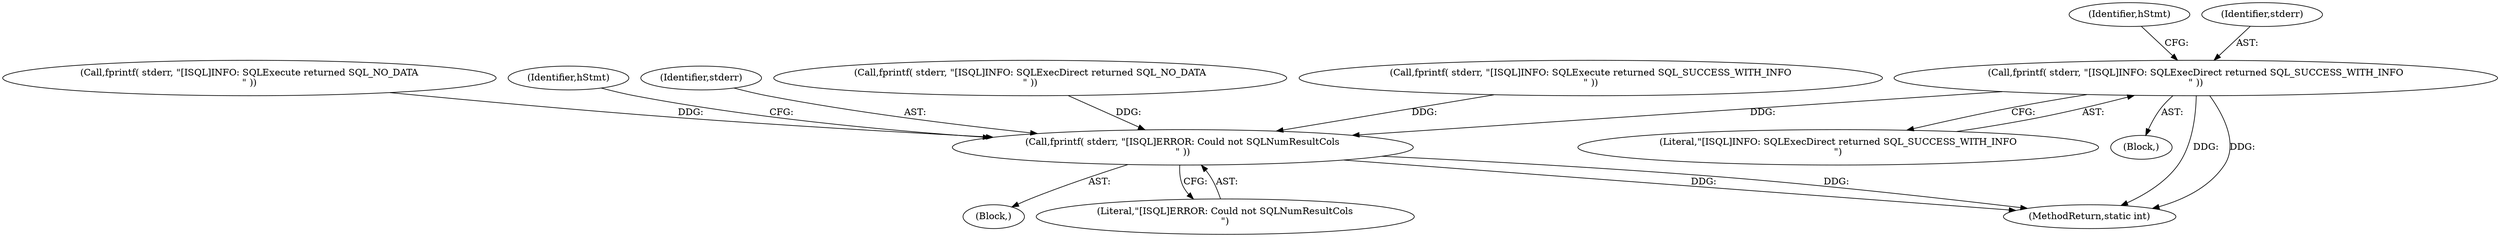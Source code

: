 digraph "0_unixODBC_45ef78e037f578b15fc58938a3a3251655e71d6f#diff-d52750c7ba4e594410438569d8e2963aL24_1@API" {
"1000178" [label="(Call,fprintf( stderr, \"[ISQL]INFO: SQLExecDirect returned SQL_SUCCESS_WITH_INFO\n\" ))"];
"1000290" [label="(Call,fprintf( stderr, \"[ISQL]ERROR: Could not SQLNumResultCols\n\" ))"];
"1000236" [label="(Call,fprintf( stderr, \"[ISQL]INFO: SQLExecute returned SQL_NO_DATA\n\" ))"];
"1000180" [label="(Literal,\"[ISQL]INFO: SQLExecDirect returned SQL_SUCCESS_WITH_INFO\n\")"];
"1000171" [label="(Block,)"];
"1000294" [label="(Identifier,hStmt)"];
"1000279" [label="(Identifier,hStmt)"];
"1000283" [label="(Block,)"];
"1000292" [label="(Literal,\"[ISQL]ERROR: Could not SQLNumResultCols\n\")"];
"1000361" [label="(MethodReturn,static int)"];
"1000178" [label="(Call,fprintf( stderr, \"[ISQL]INFO: SQLExecDirect returned SQL_SUCCESS_WITH_INFO\n\" ))"];
"1000291" [label="(Identifier,stderr)"];
"1000179" [label="(Identifier,stderr)"];
"1000163" [label="(Call,fprintf( stderr, \"[ISQL]INFO: SQLExecDirect returned SQL_NO_DATA\n\" ))"];
"1000251" [label="(Call,fprintf( stderr, \"[ISQL]INFO: SQLExecute returned SQL_SUCCESS_WITH_INFO\n\" ))"];
"1000290" [label="(Call,fprintf( stderr, \"[ISQL]ERROR: Could not SQLNumResultCols\n\" ))"];
"1000178" -> "1000171"  [label="AST: "];
"1000178" -> "1000180"  [label="CFG: "];
"1000179" -> "1000178"  [label="AST: "];
"1000180" -> "1000178"  [label="AST: "];
"1000279" -> "1000178"  [label="CFG: "];
"1000178" -> "1000361"  [label="DDG: "];
"1000178" -> "1000361"  [label="DDG: "];
"1000178" -> "1000290"  [label="DDG: "];
"1000290" -> "1000283"  [label="AST: "];
"1000290" -> "1000292"  [label="CFG: "];
"1000291" -> "1000290"  [label="AST: "];
"1000292" -> "1000290"  [label="AST: "];
"1000294" -> "1000290"  [label="CFG: "];
"1000290" -> "1000361"  [label="DDG: "];
"1000290" -> "1000361"  [label="DDG: "];
"1000163" -> "1000290"  [label="DDG: "];
"1000236" -> "1000290"  [label="DDG: "];
"1000251" -> "1000290"  [label="DDG: "];
}
